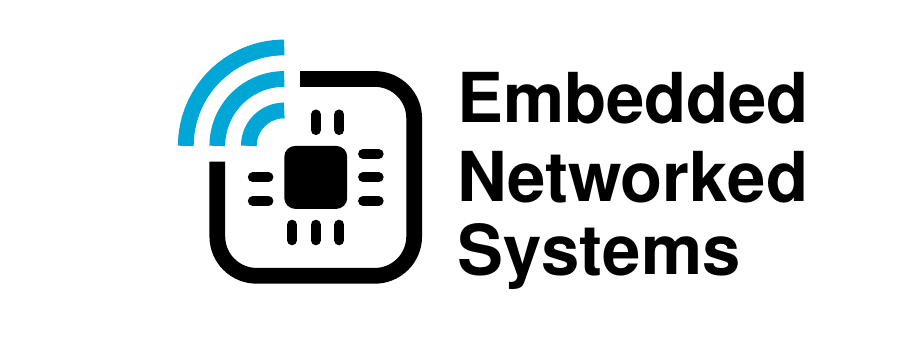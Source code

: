 % TU Delft Embedded Networked Systems Group Logo: stand-alone latex source (part a: .tex file).

% MIT License
%
% Copyright (c) 2019 TU Delft Embedded and Networked Systems Group and Casper Dennis van Wezel.
%
% Permission is hereby granted, free of charge, to any person obtaining a copy
% of this software and associated documentation files (the "Software"), to deal
% in the Software without restriction, including without limitation the rights
% to use, copy, modify, merge, publish, distribute, sublicense, and/or sell
% copies of the Software, and to permit persons to whom the Software is
% furnished to do so, subject to the following conditions:
%
% The above copyright notice and this permission notice shall be included in all
% copies or substantial portions of the Software.
%
% THE SOFTWARE IS PROVIDED "AS IS", WITHOUT WARRANTY OF ANY KIND, EXPRESS OR
% IMPLIED, INCLUDING BUT NOT LIMITED TO THE WARRANTIES OF MERCHANTABILITY,
% FITNESS FOR A PARTICULAR PURPOSE AND NONINFRINGEMENT. IN NO EVENT SHALL THE
% AUTHORS OR COPYRIGHT HOLDERS BE LIABLE FOR ANY CLAIM, DAMAGES OR OTHER
% LIABILITY, WHETHER IN AN ACTION OF CONTRACT, TORT OR OTHERWISE, ARISING FROM,
% OUT OF OR IN CONNECTION WITH THE SOFTWARE OR THE USE OR OTHER DEALINGS IN THE
% SOFTWARE.

%% Default TU Delft colors
\definecolor{TUcyan}{RGB}{0,166,214}

\colorlet{mycolorborder}{black}
\colorlet{mycolorchip}{black}
\colorlet{mycolortext}{black}

% Define color setting if not already defined
\providecommand{\logowificolor}{3}

\ifcase\logowificolor
% case: 0 : black
    \colorlet{mycolorwifi1}{black}
    \colorlet{mycolorwifi2}{black}
    \colorlet{mycolorwifi3}{black}
\or
% case: 1
    \colorlet{mycolorwifi1}{TUcyan}
    \colorlet{mycolorwifi2}{black}
    \colorlet{mycolorwifi3}{black}
\or
% case: 2
    \colorlet{mycolorwifi1}{TUcyan}
    \colorlet{mycolorwifi2}{TUcyan}
    \colorlet{mycolorwifi3}{black}
\or
% case: 3
    \colorlet{mycolorwifi1}{TUcyan}
    \colorlet{mycolorwifi2}{TUcyan}
    \colorlet{mycolorwifi3}{TUcyan}
\else
% default black
    \colorlet{mycolorwifi1}{TUcyan}
    \colorlet{mycolorwifi2}{TUcyan}
    \colorlet{mycolorwifi3}{TUcyan}
\fi


\def\c{0.4} % 1/2 chip width & height
\def\o{1.25} % 1/2 outer width & height
\def\l{0.5*\c} % chip leg length
\def\lw{0.2} % white space between chip & legs
\def\lo{0.1} % offset between legs and edge of chip
\def\g{0.4} % gap between wifis
\def\go{0.2} % gap between wifi and outer border

\begin{tikzpicture}[
    background rectangle/.style={fill=white}, show background rectangle,
    chip/.style={fill=mycolorchip},
    legs/.style={draw, line cap=round,line width=1.25mm,mycolorchip},
    outside/.style={draw, line width=2mm,rounded corners=0.5cm,mycolorborder},
    wifi1/.style={draw, line width=2mm,mycolorwifi1},
    wifi2/.style={draw, line width=2mm,mycolorwifi2},
    wifi3/.style={draw, line width=2mm,mycolorwifi3},
    % name_label/.style={align=left,font=\sffamily\selectfont \bfseries \Huge,text width=5cm,text=mycolortext},
    name_label/.style={align=left,font=\fontfamily{phv}\selectfont \bfseries \Huge,text width=5cm,text=mycolortext},
    ]

    \ifdefined\notextlogo
        % do not draw text
    \else
        % draw text
        \node[name_label] (e) at (4.3,1) {Embedded};
        \node[name_label] (n) at (4.3,0) {Networked};
        \node[name_label] (s) at (4.3,-1) {Systems};
    \fi

    \fill[chip, rounded corners] (-\c,-\c) rectangle (\c,\c);
    \draw[outside] (-\c+\go,\o) -| (\o,-\o) -| (-\o,\c-\go);

    % Legs Left
    % \path[legs] (-\c-\lw, +\c-\lo) -- (-\c-\lw-\l,+\c-\lo);
    \path[legs] (-\c-\lw, 0) -- (-\c-\lw-\l,0);
    \path[legs] (-\c-\lw, -\c+\lo) -- (-\c-\lw-\l,-\c+\lo);

    % Legs Right
    \path[legs] (\c+\lw, +\c-\lo) -- (\c+\lw+\l,+\c-\lo);
    \path[legs] (\c+\lw, 0) -- (\c+\lw+\l,0);
    \path[legs] (\c+\lw, -\c+\lo) -- (\c+\lw+\l,-\c+\lo);

    % Legs Bottom
    \path[legs] (+\c-\lo,-\c-\lw) -- (+\c-\lo,-\c-\lw-\l);
    \path[legs] (0,-\c-\lw) -- (0,-\c-\lw-\l);
    \path[legs] (-\c+\lo,-\c-\lw) -- (-\c+\lo,-\c-\lw-\l);

    % Legs Top
    \path[legs] (+\c-\lo,\c+\lw) -- (+\c-\lo,\c+\lw+\l);
    \path[legs] (0,\c+\lw) -- (0,\c+\lw+\l);
    % \path[legs] (-\c+\+0.5lo,\c+\lw) -- (-\c+\lo,\c+\lw+\l);

    \draw[wifi1] (-\c,\o-\g) arc (90:180:\o-\c-\g);
    \draw[wifi2] (-\c,\o) arc (90:180:\o-\c);
    \draw[wifi3] (-\c,\o+\g) arc (90:180:\o-\c+\g);

\end{tikzpicture}
